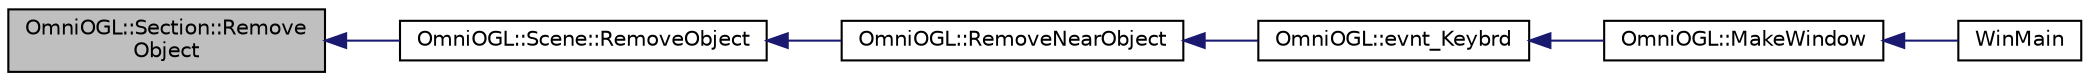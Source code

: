 digraph "OmniOGL::Section::RemoveObject"
{
  edge [fontname="Helvetica",fontsize="10",labelfontname="Helvetica",labelfontsize="10"];
  node [fontname="Helvetica",fontsize="10",shape=record];
  rankdir="LR";
  Node1 [label="OmniOGL::Section::Remove\lObject",height=0.2,width=0.4,color="black", fillcolor="grey75", style="filled" fontcolor="black"];
  Node1 -> Node2 [dir="back",color="midnightblue",fontsize="10",style="solid",fontname="Helvetica"];
  Node2 [label="OmniOGL::Scene::RemoveObject",height=0.2,width=0.4,color="black", fillcolor="white", style="filled",URL="$class_omni_o_g_l_1_1_scene.html#a398ce104a20c93f8d84abe95278a57a7"];
  Node2 -> Node3 [dir="back",color="midnightblue",fontsize="10",style="solid",fontname="Helvetica"];
  Node3 [label="OmniOGL::RemoveNearObject",height=0.2,width=0.4,color="black", fillcolor="white", style="filled",URL="$namespace_omni_o_g_l.html#a935b24a76bf5a61c4dbc86194b759c54"];
  Node3 -> Node4 [dir="back",color="midnightblue",fontsize="10",style="solid",fontname="Helvetica"];
  Node4 [label="OmniOGL::evnt_Keybrd",height=0.2,width=0.4,color="black", fillcolor="white", style="filled",URL="$namespace_omni_o_g_l.html#a9a2525b1056458096e98c5608ed2f904"];
  Node4 -> Node5 [dir="back",color="midnightblue",fontsize="10",style="solid",fontname="Helvetica"];
  Node5 [label="OmniOGL::MakeWindow",height=0.2,width=0.4,color="black", fillcolor="white", style="filled",URL="$namespace_omni_o_g_l.html#a03177ea10e60c8e0edb883425d0f84a4"];
  Node5 -> Node6 [dir="back",color="midnightblue",fontsize="10",style="solid",fontname="Helvetica"];
  Node6 [label="WinMain",height=0.2,width=0.4,color="black", fillcolor="white", style="filled",URL="$_small_o_g_l_8cpp.html#a66e65252a6985e382838442f280f46ba"];
}
